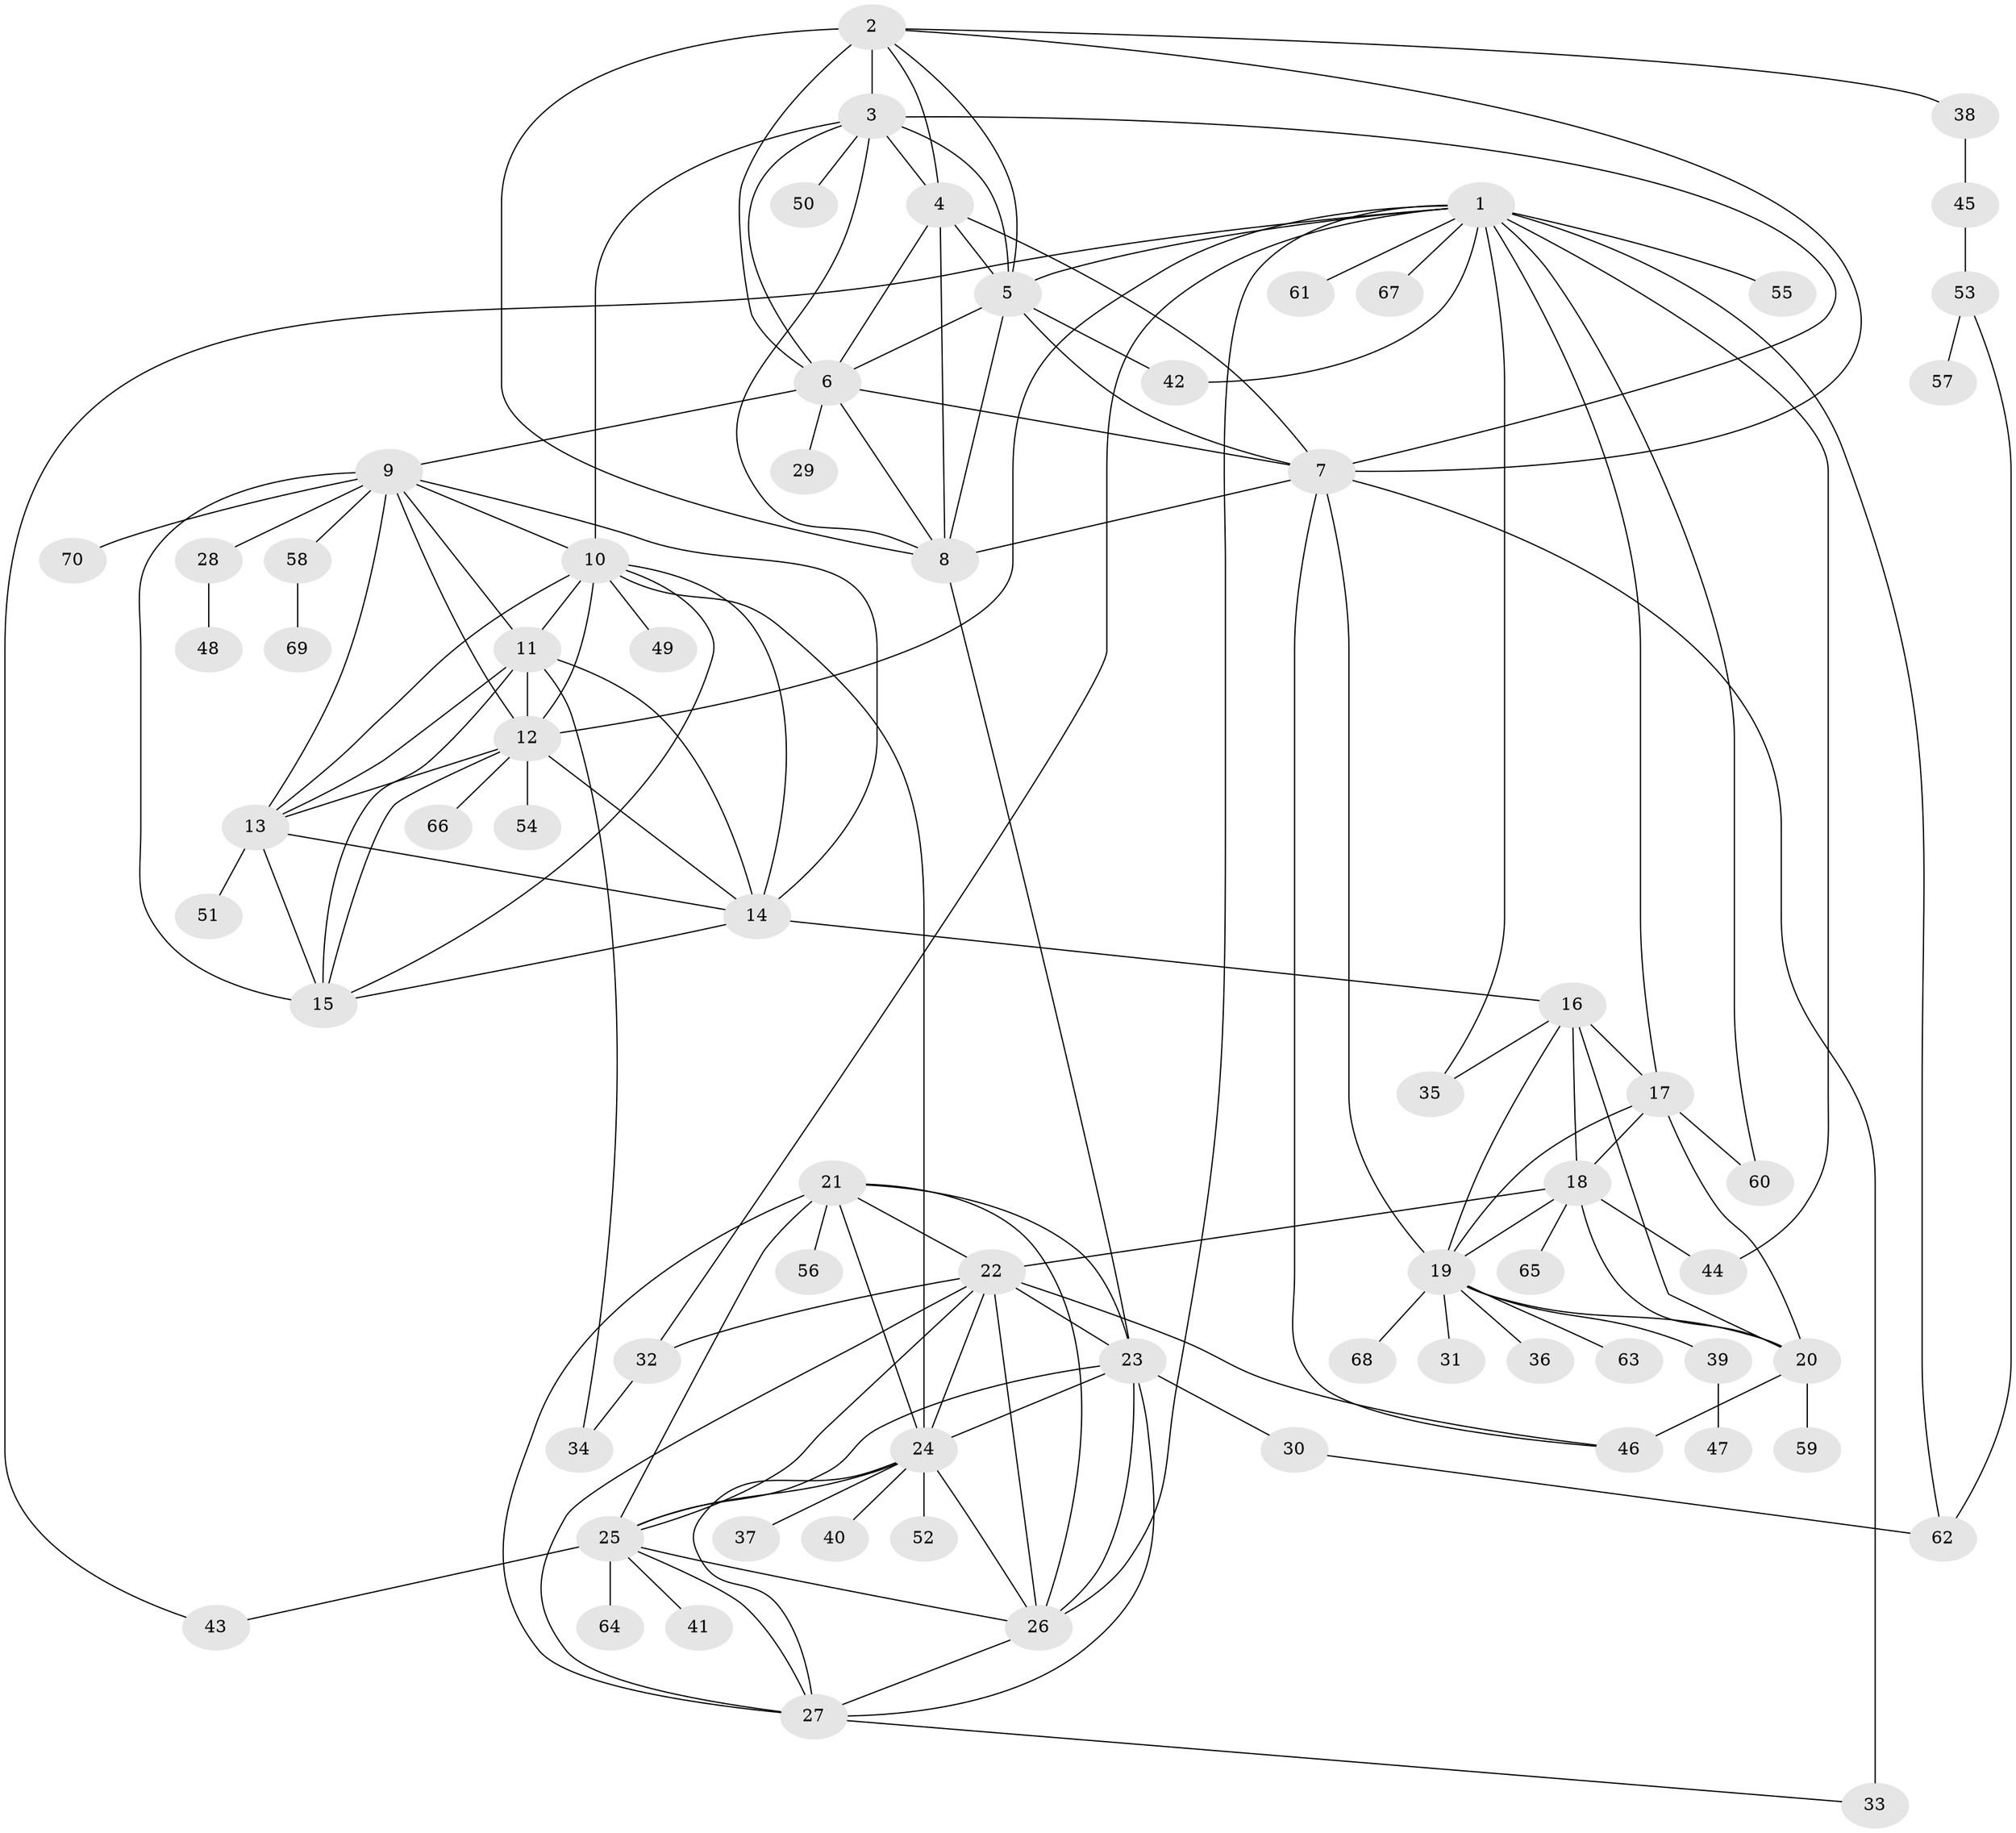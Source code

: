 // original degree distribution, {11: 0.05, 6: 0.02142857142857143, 8: 0.05714285714285714, 7: 0.03571428571428571, 13: 0.014285714285714285, 9: 0.02857142857142857, 10: 0.02142857142857143, 12: 0.014285714285714285, 14: 0.007142857142857143, 3: 0.04285714285714286, 1: 0.5428571428571428, 2: 0.15714285714285714, 4: 0.007142857142857143}
// Generated by graph-tools (version 1.1) at 2025/37/03/09/25 02:37:13]
// undirected, 70 vertices, 139 edges
graph export_dot {
graph [start="1"]
  node [color=gray90,style=filled];
  1;
  2;
  3;
  4;
  5;
  6;
  7;
  8;
  9;
  10;
  11;
  12;
  13;
  14;
  15;
  16;
  17;
  18;
  19;
  20;
  21;
  22;
  23;
  24;
  25;
  26;
  27;
  28;
  29;
  30;
  31;
  32;
  33;
  34;
  35;
  36;
  37;
  38;
  39;
  40;
  41;
  42;
  43;
  44;
  45;
  46;
  47;
  48;
  49;
  50;
  51;
  52;
  53;
  54;
  55;
  56;
  57;
  58;
  59;
  60;
  61;
  62;
  63;
  64;
  65;
  66;
  67;
  68;
  69;
  70;
  1 -- 5 [weight=1.0];
  1 -- 12 [weight=1.0];
  1 -- 17 [weight=1.0];
  1 -- 26 [weight=1.0];
  1 -- 32 [weight=1.0];
  1 -- 35 [weight=3.0];
  1 -- 42 [weight=1.0];
  1 -- 43 [weight=1.0];
  1 -- 44 [weight=1.0];
  1 -- 55 [weight=1.0];
  1 -- 60 [weight=1.0];
  1 -- 61 [weight=1.0];
  1 -- 62 [weight=1.0];
  1 -- 67 [weight=1.0];
  2 -- 3 [weight=6.0];
  2 -- 4 [weight=1.0];
  2 -- 5 [weight=1.0];
  2 -- 6 [weight=1.0];
  2 -- 7 [weight=1.0];
  2 -- 8 [weight=1.0];
  2 -- 38 [weight=1.0];
  3 -- 4 [weight=1.0];
  3 -- 5 [weight=1.0];
  3 -- 6 [weight=1.0];
  3 -- 7 [weight=1.0];
  3 -- 8 [weight=1.0];
  3 -- 10 [weight=1.0];
  3 -- 50 [weight=1.0];
  4 -- 5 [weight=1.0];
  4 -- 6 [weight=1.0];
  4 -- 7 [weight=1.0];
  4 -- 8 [weight=1.0];
  5 -- 6 [weight=1.0];
  5 -- 7 [weight=1.0];
  5 -- 8 [weight=1.0];
  5 -- 42 [weight=3.0];
  6 -- 7 [weight=1.0];
  6 -- 8 [weight=1.0];
  6 -- 9 [weight=1.0];
  6 -- 29 [weight=1.0];
  7 -- 8 [weight=1.0];
  7 -- 19 [weight=1.0];
  7 -- 33 [weight=2.0];
  7 -- 46 [weight=1.0];
  8 -- 23 [weight=1.0];
  9 -- 10 [weight=1.0];
  9 -- 11 [weight=1.0];
  9 -- 12 [weight=1.0];
  9 -- 13 [weight=1.0];
  9 -- 14 [weight=1.0];
  9 -- 15 [weight=1.0];
  9 -- 28 [weight=1.0];
  9 -- 58 [weight=1.0];
  9 -- 70 [weight=1.0];
  10 -- 11 [weight=1.0];
  10 -- 12 [weight=1.0];
  10 -- 13 [weight=1.0];
  10 -- 14 [weight=1.0];
  10 -- 15 [weight=1.0];
  10 -- 24 [weight=1.0];
  10 -- 49 [weight=1.0];
  11 -- 12 [weight=1.0];
  11 -- 13 [weight=1.0];
  11 -- 14 [weight=1.0];
  11 -- 15 [weight=1.0];
  11 -- 34 [weight=2.0];
  12 -- 13 [weight=1.0];
  12 -- 14 [weight=1.0];
  12 -- 15 [weight=1.0];
  12 -- 54 [weight=1.0];
  12 -- 66 [weight=3.0];
  13 -- 14 [weight=1.0];
  13 -- 15 [weight=2.0];
  13 -- 51 [weight=1.0];
  14 -- 15 [weight=1.0];
  14 -- 16 [weight=1.0];
  16 -- 17 [weight=3.0];
  16 -- 18 [weight=1.0];
  16 -- 19 [weight=1.0];
  16 -- 20 [weight=1.0];
  16 -- 35 [weight=1.0];
  17 -- 18 [weight=3.0];
  17 -- 19 [weight=3.0];
  17 -- 20 [weight=3.0];
  17 -- 60 [weight=1.0];
  18 -- 19 [weight=1.0];
  18 -- 20 [weight=1.0];
  18 -- 22 [weight=1.0];
  18 -- 44 [weight=1.0];
  18 -- 65 [weight=1.0];
  19 -- 20 [weight=1.0];
  19 -- 31 [weight=1.0];
  19 -- 36 [weight=1.0];
  19 -- 39 [weight=1.0];
  19 -- 63 [weight=1.0];
  19 -- 68 [weight=1.0];
  20 -- 46 [weight=6.0];
  20 -- 59 [weight=1.0];
  21 -- 22 [weight=1.0];
  21 -- 23 [weight=1.0];
  21 -- 24 [weight=1.0];
  21 -- 25 [weight=1.0];
  21 -- 26 [weight=1.0];
  21 -- 27 [weight=1.0];
  21 -- 56 [weight=2.0];
  22 -- 23 [weight=1.0];
  22 -- 24 [weight=1.0];
  22 -- 25 [weight=1.0];
  22 -- 26 [weight=1.0];
  22 -- 27 [weight=1.0];
  22 -- 32 [weight=3.0];
  22 -- 46 [weight=1.0];
  23 -- 24 [weight=1.0];
  23 -- 25 [weight=1.0];
  23 -- 26 [weight=1.0];
  23 -- 27 [weight=1.0];
  23 -- 30 [weight=3.0];
  24 -- 25 [weight=1.0];
  24 -- 26 [weight=1.0];
  24 -- 27 [weight=1.0];
  24 -- 37 [weight=1.0];
  24 -- 40 [weight=1.0];
  24 -- 52 [weight=1.0];
  25 -- 26 [weight=1.0];
  25 -- 27 [weight=1.0];
  25 -- 41 [weight=1.0];
  25 -- 43 [weight=1.0];
  25 -- 64 [weight=1.0];
  26 -- 27 [weight=1.0];
  27 -- 33 [weight=1.0];
  28 -- 48 [weight=1.0];
  30 -- 62 [weight=1.0];
  32 -- 34 [weight=1.0];
  38 -- 45 [weight=1.0];
  39 -- 47 [weight=1.0];
  45 -- 53 [weight=1.0];
  53 -- 57 [weight=1.0];
  53 -- 62 [weight=1.0];
  58 -- 69 [weight=1.0];
}
